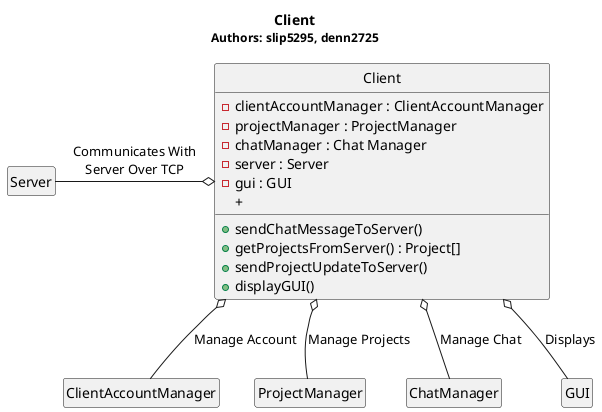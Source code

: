 @startuml
hide circle
hide empty members

title <b>Client</b>\n<size:12>Authors: slip5295, denn2725</size>

class "Client" as sq_c {
    -clientAccountManager : ClientAccountManager
    -projectManager : ProjectManager
    -chatManager : Chat Manager
    -server : Server
    -gui : GUI
    +sendChatMessageToServer()
    +getProjectsFromServer() : Project[]
    +sendProjectUpdateToServer()
    +displayGUI()
    +
}


class "ClientAccountManager" as sq_acntmgr 
class "ProjectManager" as sq_projmgr
class "ChatManager" as sq_chatmgr
class "Server" as sq_server
class "GUI" as sq_gui

sq_c o-left- sq_server : Communicates With\nServer Over TCP

sq_c o-- sq_projmgr :  Manage Projects
sq_c o-- sq_acntmgr : Manage Account
sq_c o-- sq_chatmgr : Manage Chat
sq_c o-- sq_gui : Displays


@enduml